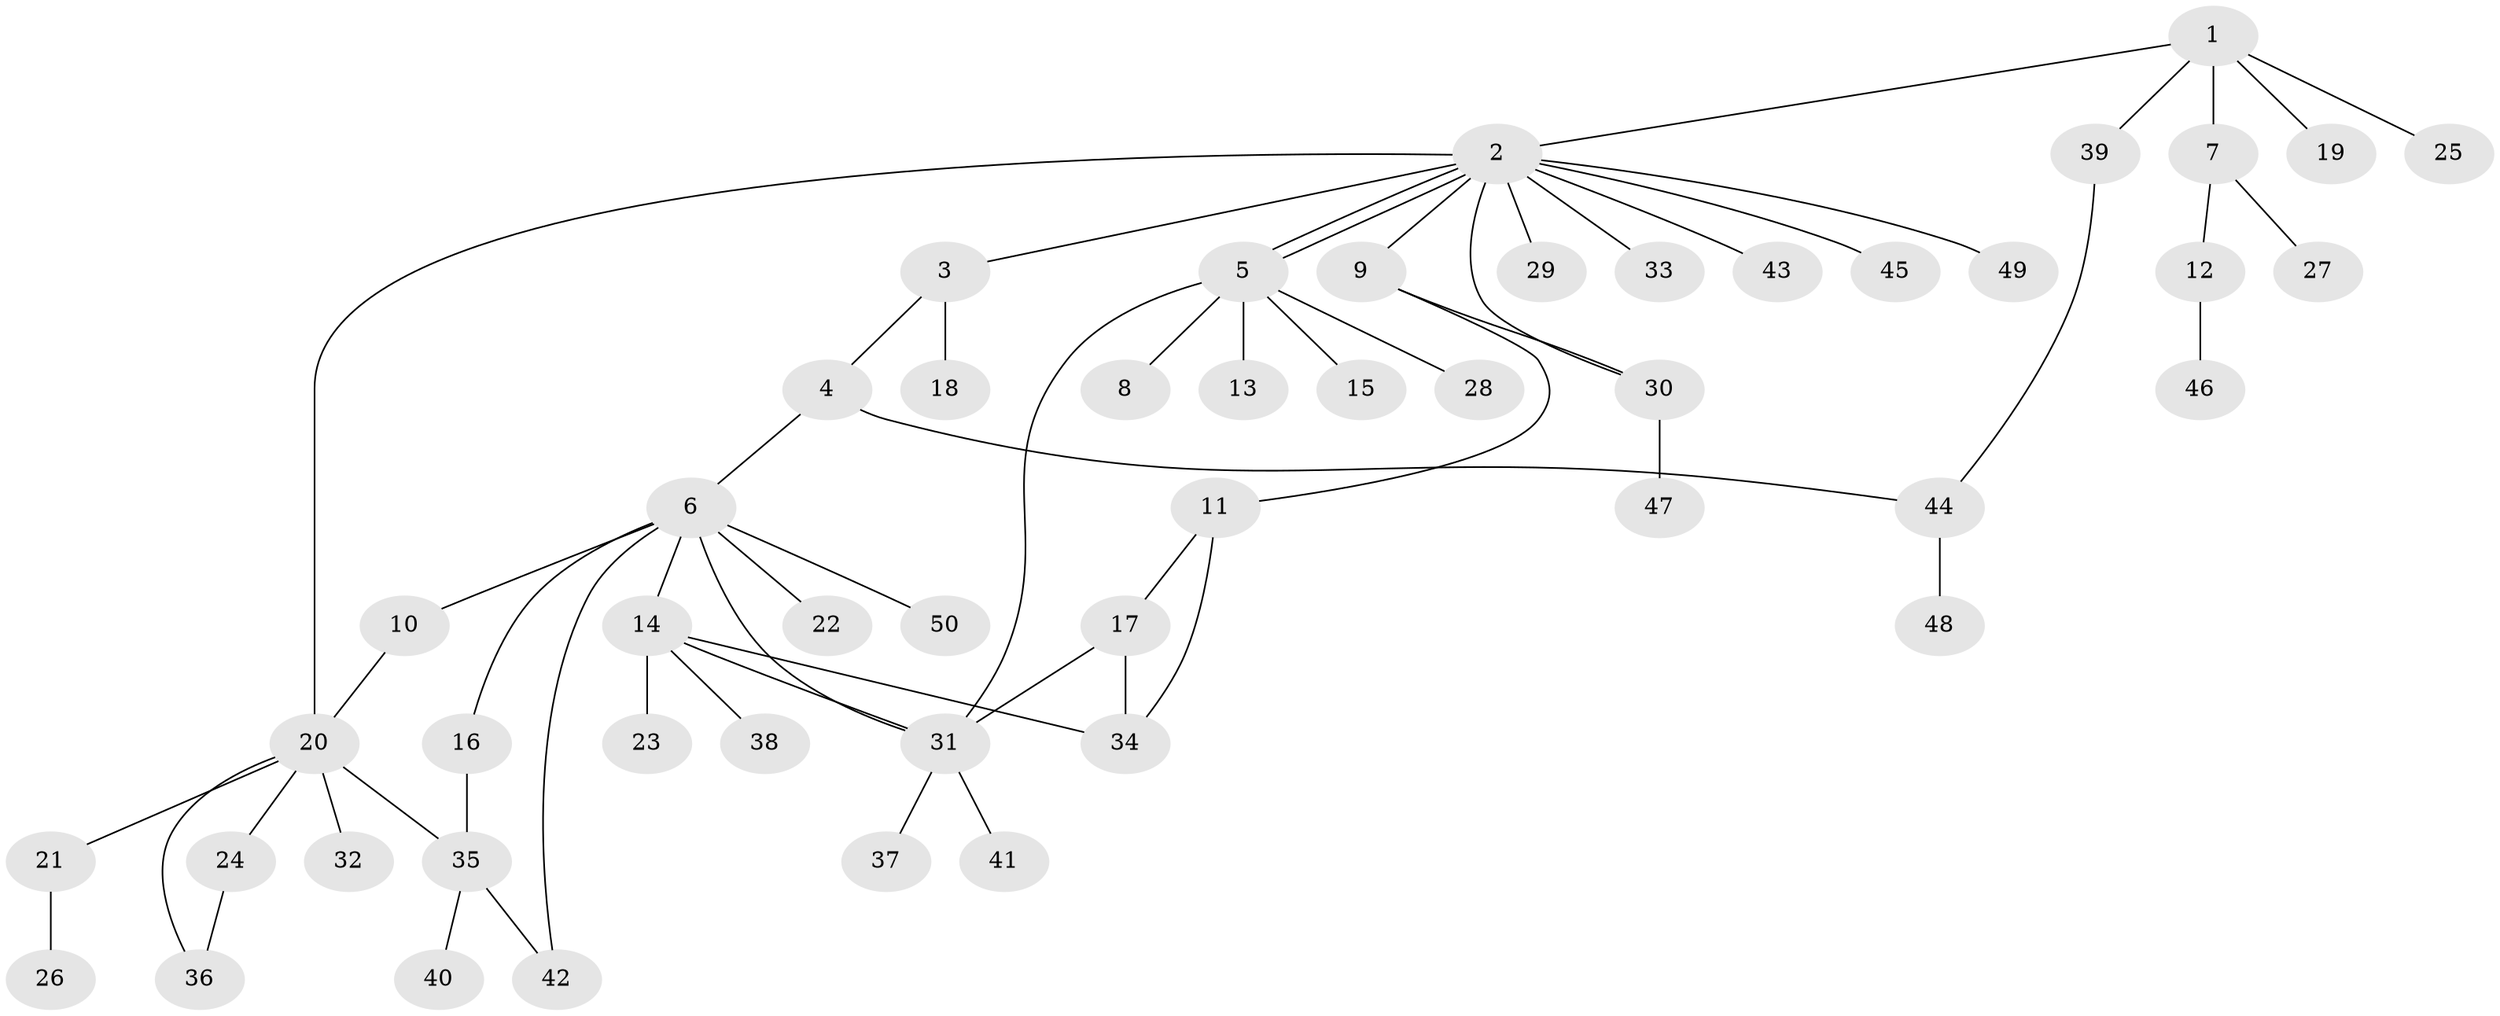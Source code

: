 // coarse degree distribution, {11: 0.06666666666666667, 2: 0.06666666666666667, 5: 0.13333333333333333, 3: 0.06666666666666667, 1: 0.6666666666666666}
// Generated by graph-tools (version 1.1) at 2025/18/03/04/25 18:18:14]
// undirected, 50 vertices, 61 edges
graph export_dot {
graph [start="1"]
  node [color=gray90,style=filled];
  1;
  2;
  3;
  4;
  5;
  6;
  7;
  8;
  9;
  10;
  11;
  12;
  13;
  14;
  15;
  16;
  17;
  18;
  19;
  20;
  21;
  22;
  23;
  24;
  25;
  26;
  27;
  28;
  29;
  30;
  31;
  32;
  33;
  34;
  35;
  36;
  37;
  38;
  39;
  40;
  41;
  42;
  43;
  44;
  45;
  46;
  47;
  48;
  49;
  50;
  1 -- 2;
  1 -- 7;
  1 -- 19;
  1 -- 25;
  1 -- 39;
  2 -- 3;
  2 -- 5;
  2 -- 5;
  2 -- 9;
  2 -- 20;
  2 -- 29;
  2 -- 30;
  2 -- 33;
  2 -- 43;
  2 -- 45;
  2 -- 49;
  3 -- 4;
  3 -- 18;
  4 -- 6;
  4 -- 44;
  5 -- 8;
  5 -- 13;
  5 -- 15;
  5 -- 28;
  5 -- 31;
  6 -- 10;
  6 -- 14;
  6 -- 16;
  6 -- 22;
  6 -- 31;
  6 -- 42;
  6 -- 50;
  7 -- 12;
  7 -- 27;
  9 -- 11;
  9 -- 30;
  10 -- 20;
  11 -- 17;
  11 -- 34;
  12 -- 46;
  14 -- 23;
  14 -- 31;
  14 -- 34;
  14 -- 38;
  16 -- 35;
  17 -- 31;
  17 -- 34;
  20 -- 21;
  20 -- 24;
  20 -- 32;
  20 -- 35;
  20 -- 36;
  21 -- 26;
  24 -- 36;
  30 -- 47;
  31 -- 37;
  31 -- 41;
  35 -- 40;
  35 -- 42;
  39 -- 44;
  44 -- 48;
}
